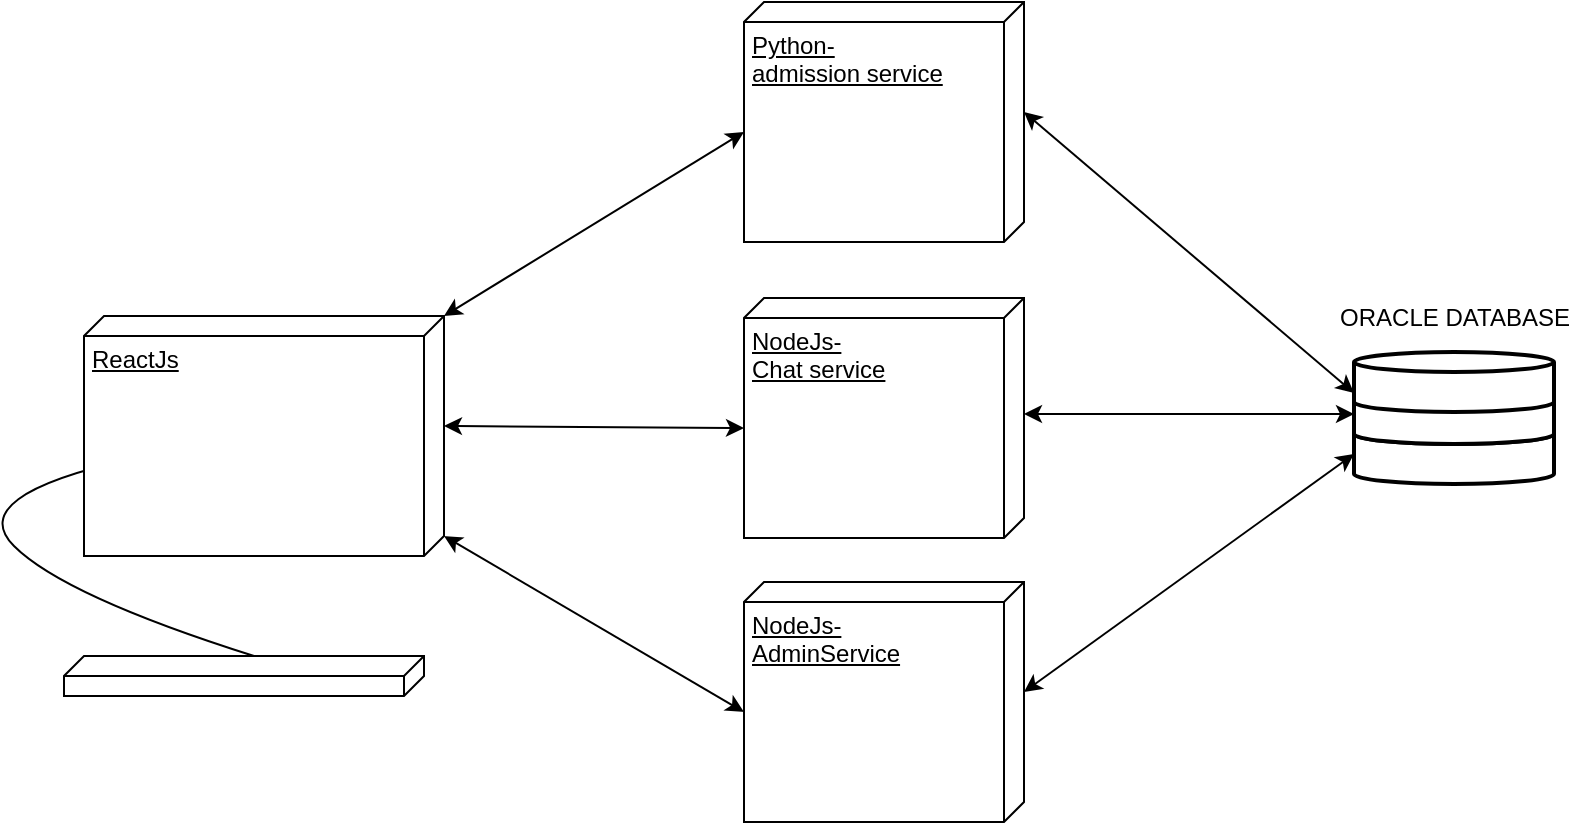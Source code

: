 <mxfile version="15.8.0" type="device"><diagram id="CnxpZo8csau6cDIPqZmw" name="Page-1"><mxGraphModel dx="1108" dy="393" grid="1" gridSize="10" guides="1" tooltips="1" connect="1" arrows="1" fold="1" page="1" pageScale="1" pageWidth="827" pageHeight="1169" math="0" shadow="0"><root><mxCell id="0"/><mxCell id="1" parent="0"/><mxCell id="mDuBJ8kwkFuf2IeFWw_L-4" value="" style="verticalAlign=top;align=left;spacingTop=8;spacingLeft=2;spacingRight=12;shape=cube;size=10;direction=south;fontStyle=4;html=1;" parent="1" vertex="1"><mxGeometry x="60" y="367" width="180" height="20" as="geometry"/></mxCell><mxCell id="mDuBJ8kwkFuf2IeFWw_L-5" value="" style="curved=1;endArrow=classic;html=1;rounded=0;exitX=0;exitY=0;exitDx=0;exitDy=85;exitPerimeter=0;" parent="1" source="mDuBJ8kwkFuf2IeFWw_L-4" edge="1"><mxGeometry width="50" height="50" relative="1" as="geometry"><mxPoint x="10" y="337" as="sourcePoint"/><mxPoint x="100" y="267" as="targetPoint"/><Array as="points"><mxPoint x="60" y="337"/><mxPoint x="10" y="287"/></Array></mxGeometry></mxCell><mxCell id="mDuBJ8kwkFuf2IeFWw_L-3" value="ReactJs" style="verticalAlign=top;align=left;spacingTop=8;spacingLeft=2;spacingRight=12;shape=cube;size=10;direction=south;fontStyle=4;html=1;" parent="1" vertex="1"><mxGeometry x="70" y="197" width="180" height="120" as="geometry"/></mxCell><mxCell id="mDuBJ8kwkFuf2IeFWw_L-6" value="Python-&lt;br&gt;admission service" style="verticalAlign=top;align=left;spacingTop=8;spacingLeft=2;spacingRight=12;shape=cube;size=10;direction=south;fontStyle=4;html=1;" parent="1" vertex="1"><mxGeometry x="400" y="40" width="140" height="120" as="geometry"/></mxCell><mxCell id="mDuBJ8kwkFuf2IeFWw_L-7" value="NodeJs-&lt;br&gt;Chat service" style="verticalAlign=top;align=left;spacingTop=8;spacingLeft=2;spacingRight=12;shape=cube;size=10;direction=south;fontStyle=4;html=1;" parent="1" vertex="1"><mxGeometry x="400" y="188" width="140" height="120" as="geometry"/></mxCell><mxCell id="mDuBJ8kwkFuf2IeFWw_L-8" value="" style="strokeWidth=2;html=1;shape=mxgraph.flowchart.database;whiteSpace=wrap;" parent="1" vertex="1"><mxGeometry x="705" y="251" width="100" height="30" as="geometry"/></mxCell><mxCell id="mDuBJ8kwkFuf2IeFWw_L-9" value="" style="strokeWidth=2;html=1;shape=mxgraph.flowchart.database;whiteSpace=wrap;" parent="1" vertex="1"><mxGeometry x="705" y="231" width="100" height="30" as="geometry"/></mxCell><mxCell id="mDuBJ8kwkFuf2IeFWw_L-10" value="" style="strokeWidth=2;html=1;shape=mxgraph.flowchart.database;whiteSpace=wrap;" parent="1" vertex="1"><mxGeometry x="705" y="215" width="100" height="30" as="geometry"/></mxCell><mxCell id="mDuBJ8kwkFuf2IeFWw_L-11" value="ORACLE DATABASE" style="text;html=1;align=center;verticalAlign=middle;resizable=0;points=[];autosize=1;strokeColor=none;fillColor=none;" parent="1" vertex="1"><mxGeometry x="690" y="188" width="130" height="20" as="geometry"/></mxCell><mxCell id="mDuBJ8kwkFuf2IeFWw_L-15" value="" style="endArrow=classic;startArrow=classic;html=1;rounded=0;entryX=0;entryY=0;entryDx=65;entryDy=140;entryPerimeter=0;exitX=0;exitY=0;exitDx=0;exitDy=0;exitPerimeter=0;" parent="1" source="mDuBJ8kwkFuf2IeFWw_L-3" target="mDuBJ8kwkFuf2IeFWw_L-6" edge="1"><mxGeometry width="50" height="50" relative="1" as="geometry"><mxPoint x="270" y="240" as="sourcePoint"/><mxPoint x="320" y="190" as="targetPoint"/></mxGeometry></mxCell><mxCell id="mDuBJ8kwkFuf2IeFWw_L-16" value="" style="endArrow=classic;startArrow=classic;html=1;rounded=0;exitX=0;exitY=0;exitDx=55;exitDy=0;exitPerimeter=0;entryX=0;entryY=0;entryDx=65;entryDy=140;entryPerimeter=0;" parent="1" source="mDuBJ8kwkFuf2IeFWw_L-3" target="mDuBJ8kwkFuf2IeFWw_L-7" edge="1"><mxGeometry width="50" height="50" relative="1" as="geometry"><mxPoint x="260" y="350" as="sourcePoint"/><mxPoint x="310" y="300" as="targetPoint"/></mxGeometry></mxCell><mxCell id="mDuBJ8kwkFuf2IeFWw_L-17" value="" style="endArrow=classic;startArrow=classic;html=1;rounded=0;entryX=0;entryY=0.15;entryDx=0;entryDy=0;entryPerimeter=0;exitX=0;exitY=0;exitDx=55;exitDy=0;exitPerimeter=0;" parent="1" source="mDuBJ8kwkFuf2IeFWw_L-6" target="mDuBJ8kwkFuf2IeFWw_L-9" edge="1"><mxGeometry width="50" height="50" relative="1" as="geometry"><mxPoint x="590" y="250" as="sourcePoint"/><mxPoint x="640" y="200" as="targetPoint"/></mxGeometry></mxCell><mxCell id="mDuBJ8kwkFuf2IeFWw_L-18" value="" style="endArrow=classic;startArrow=classic;html=1;rounded=0;entryX=0;entryY=0.5;entryDx=0;entryDy=0;entryPerimeter=0;" parent="1" target="mDuBJ8kwkFuf2IeFWw_L-9" edge="1"><mxGeometry width="50" height="50" relative="1" as="geometry"><mxPoint x="540" y="246" as="sourcePoint"/><mxPoint x="690" y="238" as="targetPoint"/></mxGeometry></mxCell><mxCell id="l9eqGmJH7sCYiA3Fg_B--1" value="NodeJs-&lt;br&gt;AdminService" style="verticalAlign=top;align=left;spacingTop=8;spacingLeft=2;spacingRight=12;shape=cube;size=10;direction=south;fontStyle=4;html=1;" vertex="1" parent="1"><mxGeometry x="400" y="330" width="140" height="120" as="geometry"/></mxCell><mxCell id="l9eqGmJH7sCYiA3Fg_B--2" value="" style="endArrow=classic;startArrow=classic;html=1;rounded=0;entryX=0;entryY=0;entryDx=65;entryDy=140;entryPerimeter=0;exitX=0;exitY=0;exitDx=110;exitDy=0;exitPerimeter=0;" edge="1" parent="1" source="mDuBJ8kwkFuf2IeFWw_L-3" target="l9eqGmJH7sCYiA3Fg_B--1"><mxGeometry width="50" height="50" relative="1" as="geometry"><mxPoint x="290" y="350" as="sourcePoint"/><mxPoint x="340" y="300" as="targetPoint"/></mxGeometry></mxCell><mxCell id="l9eqGmJH7sCYiA3Fg_B--3" value="" style="endArrow=classic;startArrow=classic;html=1;rounded=0;entryX=0;entryY=0.5;entryDx=0;entryDy=0;entryPerimeter=0;exitX=0;exitY=0;exitDx=55;exitDy=0;exitPerimeter=0;" edge="1" parent="1" source="l9eqGmJH7sCYiA3Fg_B--1" target="mDuBJ8kwkFuf2IeFWw_L-8"><mxGeometry width="50" height="50" relative="1" as="geometry"><mxPoint x="620" y="400" as="sourcePoint"/><mxPoint x="670" y="350" as="targetPoint"/></mxGeometry></mxCell></root></mxGraphModel></diagram></mxfile>